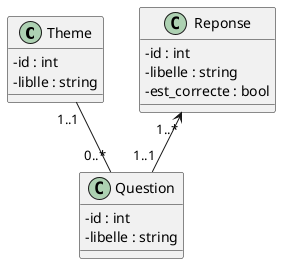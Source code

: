 @startuml
skinparam classAttributeIconSize 0


class Theme {
    - id : int
    - liblle : string
}

class Question {
    - id : int
    - libelle : string
}

class Reponse {
    - id : int
    - libelle : string
    - est_correcte : bool
}

Reponse "1..*" <-- "1..1" Question
Theme "1..1" -- "0..*" Question

@enduml